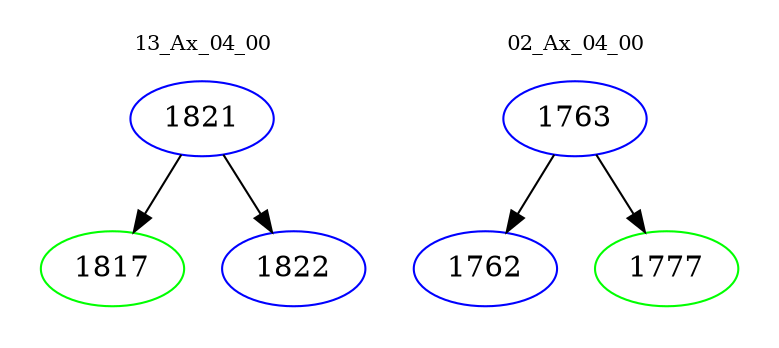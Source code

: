 digraph{
subgraph cluster_0 {
color = white
label = "13_Ax_04_00";
fontsize=10;
T0_1821 [label="1821", color="blue"]
T0_1821 -> T0_1817 [color="black"]
T0_1817 [label="1817", color="green"]
T0_1821 -> T0_1822 [color="black"]
T0_1822 [label="1822", color="blue"]
}
subgraph cluster_1 {
color = white
label = "02_Ax_04_00";
fontsize=10;
T1_1763 [label="1763", color="blue"]
T1_1763 -> T1_1762 [color="black"]
T1_1762 [label="1762", color="blue"]
T1_1763 -> T1_1777 [color="black"]
T1_1777 [label="1777", color="green"]
}
}
